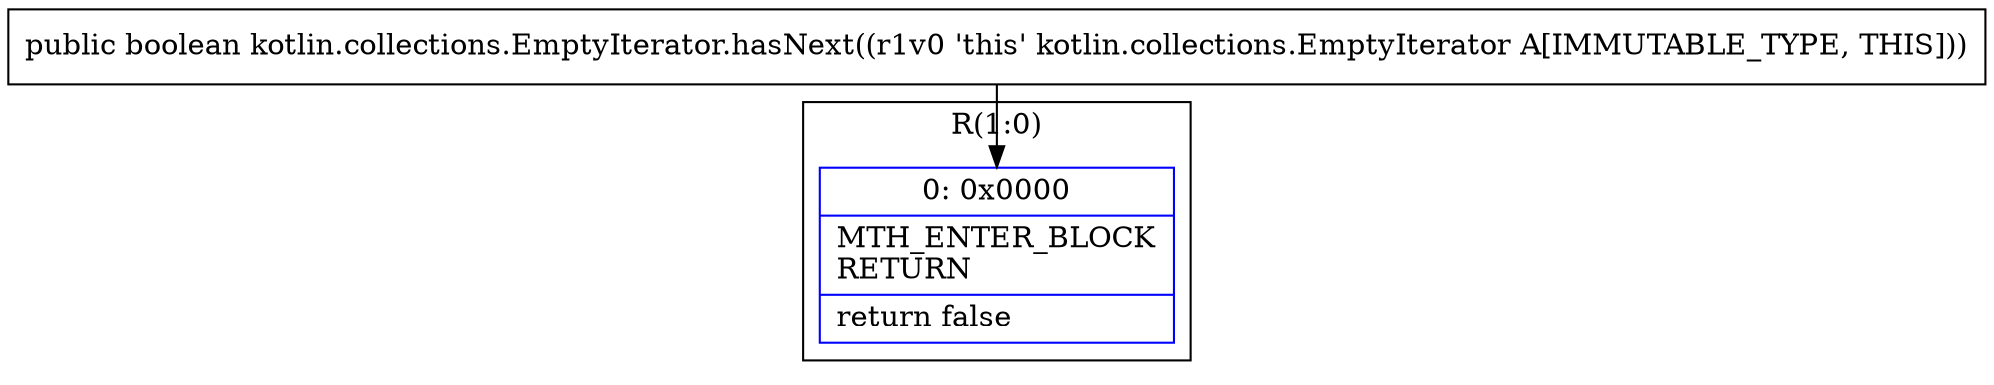 digraph "CFG forkotlin.collections.EmptyIterator.hasNext()Z" {
subgraph cluster_Region_187629428 {
label = "R(1:0)";
node [shape=record,color=blue];
Node_0 [shape=record,label="{0\:\ 0x0000|MTH_ENTER_BLOCK\lRETURN\l|return false\l}"];
}
MethodNode[shape=record,label="{public boolean kotlin.collections.EmptyIterator.hasNext((r1v0 'this' kotlin.collections.EmptyIterator A[IMMUTABLE_TYPE, THIS])) }"];
MethodNode -> Node_0;
}

